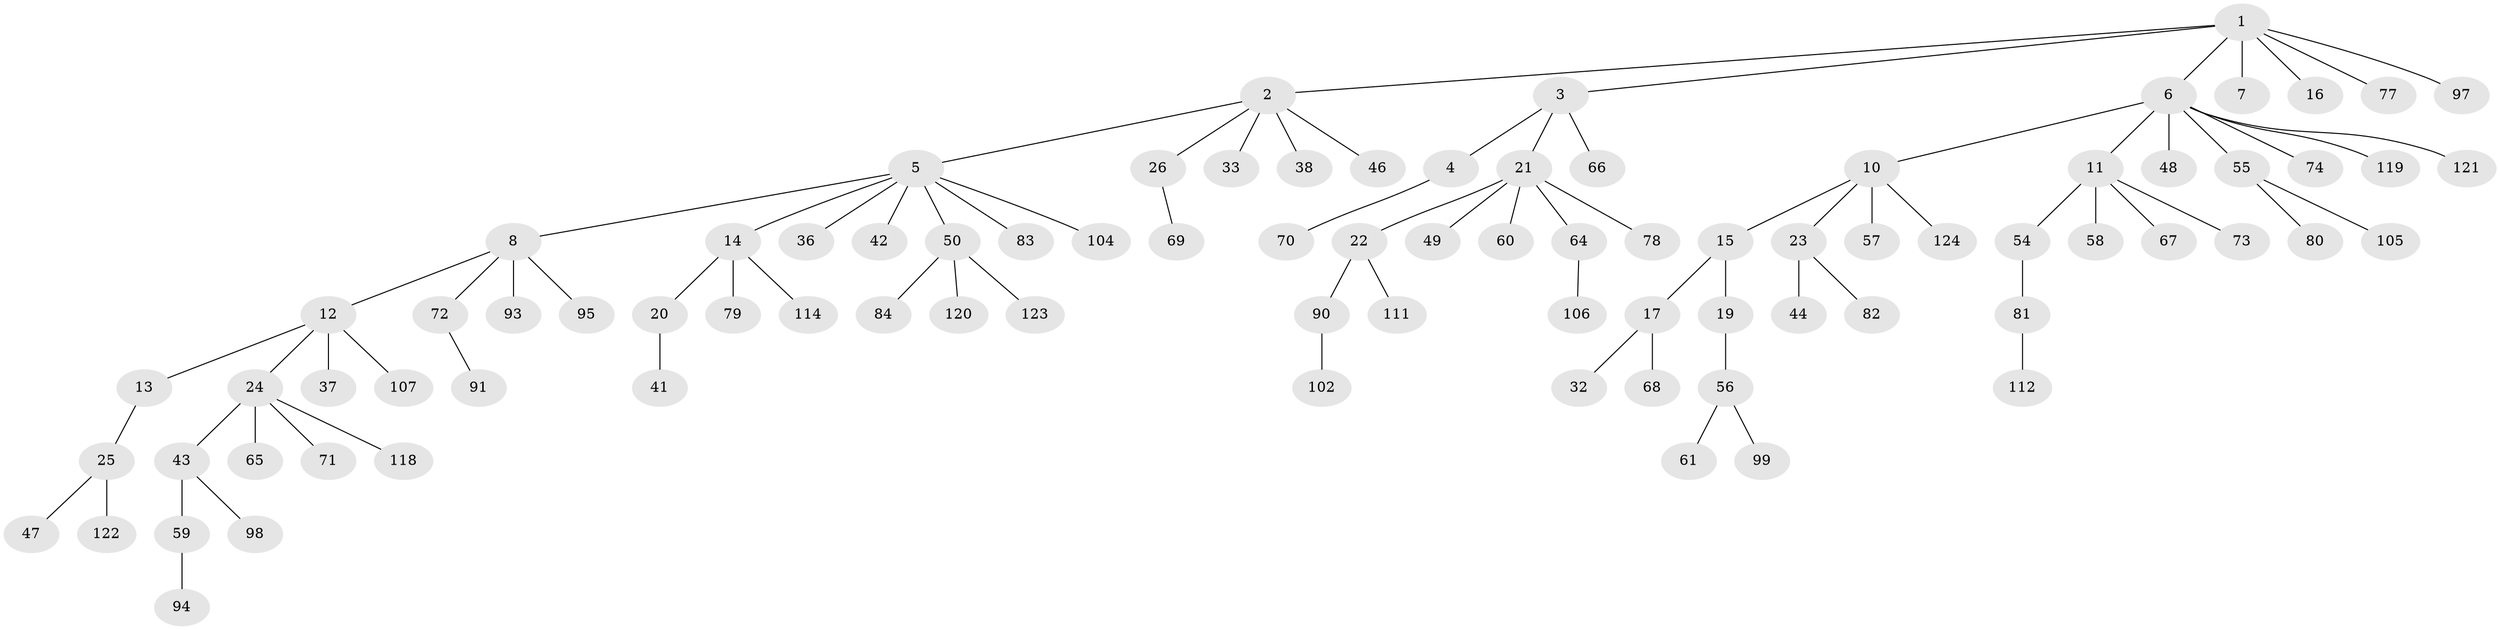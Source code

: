 // original degree distribution, {8: 0.008064516129032258, 6: 0.016129032258064516, 5: 0.016129032258064516, 2: 0.22580645161290322, 7: 0.016129032258064516, 1: 0.532258064516129, 3: 0.0967741935483871, 4: 0.08870967741935484}
// Generated by graph-tools (version 1.1) at 2025/11/02/27/25 16:11:26]
// undirected, 88 vertices, 87 edges
graph export_dot {
graph [start="1"]
  node [color=gray90,style=filled];
  1 [super="+27"];
  2 [super="+28"];
  3 [super="+96"];
  4 [super="+35"];
  5 [super="+30"];
  6 [super="+29"];
  7;
  8 [super="+9"];
  10 [super="+45"];
  11 [super="+39"];
  12 [super="+18"];
  13;
  14 [super="+75"];
  15 [super="+115"];
  16 [super="+101"];
  17 [super="+52"];
  19 [super="+76"];
  20;
  21 [super="+110"];
  22 [super="+31"];
  23 [super="+51"];
  24 [super="+89"];
  25 [super="+34"];
  26 [super="+108"];
  32;
  33 [super="+40"];
  36;
  37;
  38;
  41;
  42;
  43 [super="+53"];
  44;
  46;
  47;
  48 [super="+100"];
  49;
  50 [super="+87"];
  54;
  55 [super="+62"];
  56 [super="+88"];
  57;
  58;
  59 [super="+116"];
  60 [super="+92"];
  61 [super="+63"];
  64;
  65 [super="+85"];
  66;
  67;
  68;
  69;
  70;
  71;
  72;
  73 [super="+86"];
  74;
  77 [super="+109"];
  78 [super="+113"];
  79;
  80;
  81 [super="+103"];
  82;
  83;
  84;
  90;
  91;
  93;
  94;
  95;
  97;
  98;
  99;
  102;
  104;
  105;
  106;
  107;
  111;
  112 [super="+117"];
  114;
  118;
  119;
  120;
  121;
  122;
  123;
  124;
  1 -- 2;
  1 -- 3;
  1 -- 6;
  1 -- 7;
  1 -- 16;
  1 -- 77;
  1 -- 97;
  2 -- 5;
  2 -- 26;
  2 -- 33;
  2 -- 46;
  2 -- 38;
  3 -- 4;
  3 -- 21;
  3 -- 66;
  4 -- 70;
  5 -- 8;
  5 -- 14;
  5 -- 36;
  5 -- 50;
  5 -- 104;
  5 -- 42;
  5 -- 83;
  6 -- 10;
  6 -- 11;
  6 -- 48;
  6 -- 74;
  6 -- 121;
  6 -- 55;
  6 -- 119;
  8 -- 12;
  8 -- 72;
  8 -- 93;
  8 -- 95;
  10 -- 15;
  10 -- 23;
  10 -- 57;
  10 -- 124;
  11 -- 73;
  11 -- 67;
  11 -- 58;
  11 -- 54;
  12 -- 13;
  12 -- 24;
  12 -- 107;
  12 -- 37;
  13 -- 25;
  14 -- 20;
  14 -- 79;
  14 -- 114;
  15 -- 17;
  15 -- 19;
  17 -- 32;
  17 -- 68;
  19 -- 56;
  20 -- 41;
  21 -- 22;
  21 -- 49;
  21 -- 60;
  21 -- 64;
  21 -- 78;
  22 -- 90;
  22 -- 111;
  23 -- 44;
  23 -- 82;
  24 -- 43;
  24 -- 65;
  24 -- 71;
  24 -- 118;
  25 -- 122;
  25 -- 47;
  26 -- 69;
  43 -- 98;
  43 -- 59;
  50 -- 84;
  50 -- 123;
  50 -- 120;
  54 -- 81;
  55 -- 80;
  55 -- 105;
  56 -- 61;
  56 -- 99;
  59 -- 94;
  64 -- 106;
  72 -- 91;
  81 -- 112;
  90 -- 102;
}
